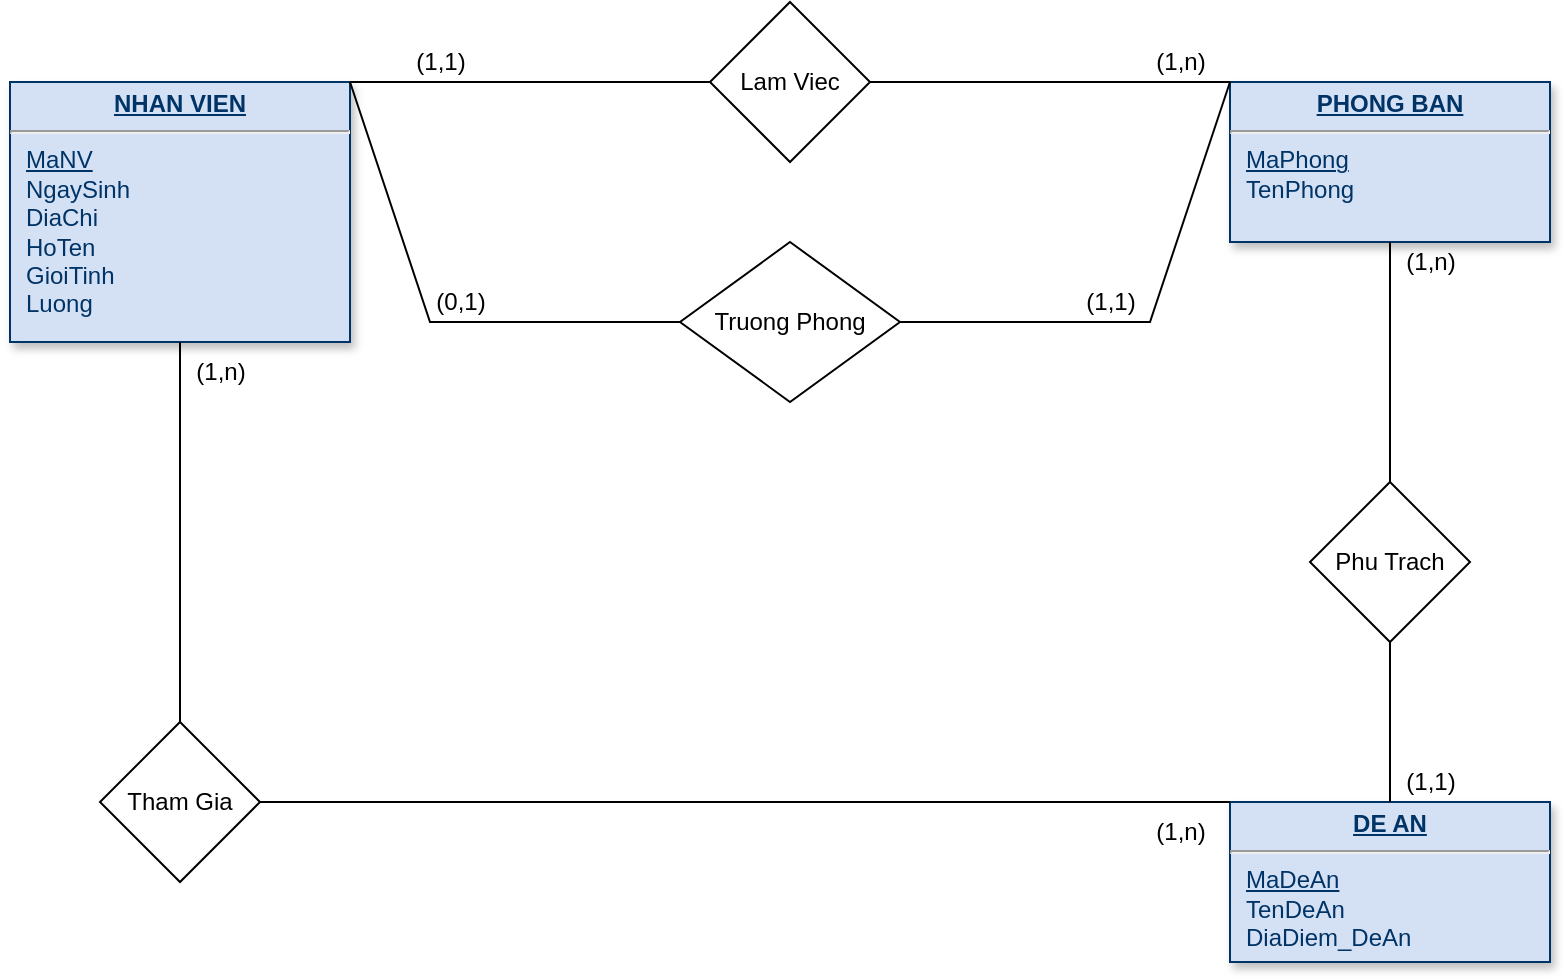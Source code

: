 <mxfile version="20.0.4" type="github">
  <diagram name="Page-1" id="efa7a0a1-bf9b-a30e-e6df-94a7791c09e9">
    <mxGraphModel dx="1480" dy="834" grid="1" gridSize="10" guides="1" tooltips="1" connect="1" arrows="1" fold="1" page="1" pageScale="1" pageWidth="826" pageHeight="1169" background="none" math="0" shadow="0">
      <root>
        <mxCell id="0" />
        <mxCell id="1" parent="0" />
        <mxCell id="25" value="&lt;p style=&quot;margin: 0px; margin-top: 4px; text-align: center; text-decoration: underline;&quot;&gt;&lt;b&gt;NHAN VIEN&lt;/b&gt;&lt;/p&gt;&lt;hr&gt;&lt;p style=&quot;margin: 0px; margin-left: 8px;&quot;&gt;&lt;u&gt;MaNV&lt;/u&gt;&lt;/p&gt;&lt;p style=&quot;margin: 0px; margin-left: 8px;&quot;&gt;NgaySinh&lt;/p&gt;&lt;p style=&quot;margin: 0px; margin-left: 8px;&quot;&gt;DiaChi&lt;/p&gt;&lt;p style=&quot;margin: 0px; margin-left: 8px;&quot;&gt;HoTen&lt;/p&gt;&lt;p style=&quot;margin: 0px; margin-left: 8px;&quot;&gt;GioiTinh&lt;/p&gt;&lt;p style=&quot;margin: 0px; margin-left: 8px;&quot;&gt;Luong&lt;/p&gt;&lt;p style=&quot;margin: 0px; margin-left: 8px;&quot;&gt;&lt;u&gt;&lt;br&gt;&lt;/u&gt;&lt;/p&gt;" style="verticalAlign=top;align=left;overflow=fill;fontSize=12;fontFamily=Helvetica;html=1;strokeColor=#003366;shadow=1;fillColor=#D4E1F5;fontColor=#003366" parent="1" vertex="1">
          <mxGeometry x="430" y="80" width="170" height="130" as="geometry" />
        </mxCell>
        <mxCell id="rpSmD89L-6ARaLD5s7zH-118" value="&lt;p style=&quot;margin: 0px; margin-top: 4px; text-align: center; text-decoration: underline;&quot;&gt;&lt;b&gt;PHONG BAN&lt;/b&gt;&lt;/p&gt;&lt;hr&gt;&lt;p style=&quot;margin: 0px; margin-left: 8px;&quot;&gt;&lt;u&gt;MaPhong&lt;/u&gt;&lt;/p&gt;&lt;p style=&quot;margin: 0px; margin-left: 8px;&quot;&gt;TenPhong&lt;/p&gt;" style="verticalAlign=top;align=left;overflow=fill;fontSize=12;fontFamily=Helvetica;html=1;strokeColor=#003366;shadow=1;fillColor=#D4E1F5;fontColor=#003366" vertex="1" parent="1">
          <mxGeometry x="1040" y="80" width="160" height="80" as="geometry" />
        </mxCell>
        <mxCell id="rpSmD89L-6ARaLD5s7zH-119" value="&lt;p style=&quot;margin: 0px; margin-top: 4px; text-align: center; text-decoration: underline;&quot;&gt;&lt;b&gt;DE AN&lt;/b&gt;&lt;/p&gt;&lt;hr&gt;&lt;p style=&quot;margin: 0px; margin-left: 8px;&quot;&gt;&lt;u&gt;MaDeAn&lt;/u&gt;&lt;/p&gt;&lt;p style=&quot;margin: 0px; margin-left: 8px;&quot;&gt;TenDeAn&lt;/p&gt;&lt;p style=&quot;margin: 0px; margin-left: 8px;&quot;&gt;DiaDiem_DeAn&lt;/p&gt;" style="verticalAlign=top;align=left;overflow=fill;fontSize=12;fontFamily=Helvetica;html=1;strokeColor=#003366;shadow=1;fillColor=#D4E1F5;fontColor=#003366" vertex="1" parent="1">
          <mxGeometry x="1040" y="440" width="160" height="80" as="geometry" />
        </mxCell>
        <mxCell id="rpSmD89L-6ARaLD5s7zH-121" value="Lam Viec" style="rhombus;whiteSpace=wrap;html=1;" vertex="1" parent="1">
          <mxGeometry x="780" y="40" width="80" height="80" as="geometry" />
        </mxCell>
        <mxCell id="rpSmD89L-6ARaLD5s7zH-124" value="Phu Trach" style="rhombus;whiteSpace=wrap;html=1;" vertex="1" parent="1">
          <mxGeometry x="1080" y="280" width="80" height="80" as="geometry" />
        </mxCell>
        <mxCell id="rpSmD89L-6ARaLD5s7zH-127" value="Tham Gia" style="rhombus;whiteSpace=wrap;html=1;" vertex="1" parent="1">
          <mxGeometry x="475" y="400" width="80" height="80" as="geometry" />
        </mxCell>
        <mxCell id="rpSmD89L-6ARaLD5s7zH-132" value="Truong Phong" style="rhombus;whiteSpace=wrap;html=1;" vertex="1" parent="1">
          <mxGeometry x="765" y="160" width="110" height="80" as="geometry" />
        </mxCell>
        <mxCell id="rpSmD89L-6ARaLD5s7zH-135" value="(1,1)" style="text;html=1;align=center;verticalAlign=middle;resizable=0;points=[];autosize=1;strokeColor=none;fillColor=none;" vertex="1" parent="1">
          <mxGeometry x="620" y="55" width="50" height="30" as="geometry" />
        </mxCell>
        <mxCell id="rpSmD89L-6ARaLD5s7zH-136" value="(1,n)" style="text;html=1;align=center;verticalAlign=middle;resizable=0;points=[];autosize=1;strokeColor=none;fillColor=none;" vertex="1" parent="1">
          <mxGeometry x="990" y="55" width="50" height="30" as="geometry" />
        </mxCell>
        <mxCell id="rpSmD89L-6ARaLD5s7zH-137" value="(0,1)" style="text;html=1;align=center;verticalAlign=middle;resizable=0;points=[];autosize=1;strokeColor=none;fillColor=none;" vertex="1" parent="1">
          <mxGeometry x="630" y="175" width="50" height="30" as="geometry" />
        </mxCell>
        <mxCell id="rpSmD89L-6ARaLD5s7zH-138" value="(1,1)" style="text;html=1;align=center;verticalAlign=middle;resizable=0;points=[];autosize=1;strokeColor=none;fillColor=none;" vertex="1" parent="1">
          <mxGeometry x="955" y="175" width="50" height="30" as="geometry" />
        </mxCell>
        <mxCell id="rpSmD89L-6ARaLD5s7zH-139" value="(1,n)" style="text;html=1;align=center;verticalAlign=middle;resizable=0;points=[];autosize=1;strokeColor=none;fillColor=none;" vertex="1" parent="1">
          <mxGeometry x="1115" y="155" width="50" height="30" as="geometry" />
        </mxCell>
        <mxCell id="rpSmD89L-6ARaLD5s7zH-140" value="" style="endArrow=none;html=1;rounded=0;exitX=1;exitY=0;exitDx=0;exitDy=0;entryX=0;entryY=0.5;entryDx=0;entryDy=0;" edge="1" parent="1" source="25" target="rpSmD89L-6ARaLD5s7zH-132">
          <mxGeometry width="50" height="50" relative="1" as="geometry">
            <mxPoint x="720" y="450" as="sourcePoint" />
            <mxPoint x="760" y="200" as="targetPoint" />
            <Array as="points">
              <mxPoint x="640" y="200" />
            </Array>
          </mxGeometry>
        </mxCell>
        <mxCell id="rpSmD89L-6ARaLD5s7zH-141" value="" style="endArrow=none;html=1;rounded=0;entryX=0;entryY=0;entryDx=0;entryDy=0;exitX=1;exitY=0.5;exitDx=0;exitDy=0;" edge="1" parent="1" source="rpSmD89L-6ARaLD5s7zH-132" target="rpSmD89L-6ARaLD5s7zH-118">
          <mxGeometry width="50" height="50" relative="1" as="geometry">
            <mxPoint x="720" y="450" as="sourcePoint" />
            <mxPoint x="770" y="400" as="targetPoint" />
            <Array as="points">
              <mxPoint x="1000" y="200" />
            </Array>
          </mxGeometry>
        </mxCell>
        <mxCell id="rpSmD89L-6ARaLD5s7zH-142" value="" style="endArrow=none;html=1;rounded=0;exitX=1;exitY=0;exitDx=0;exitDy=0;entryX=0;entryY=0.5;entryDx=0;entryDy=0;" edge="1" parent="1" source="25" target="rpSmD89L-6ARaLD5s7zH-121">
          <mxGeometry width="50" height="50" relative="1" as="geometry">
            <mxPoint x="720" y="450" as="sourcePoint" />
            <mxPoint x="770" y="400" as="targetPoint" />
          </mxGeometry>
        </mxCell>
        <mxCell id="rpSmD89L-6ARaLD5s7zH-143" value="" style="endArrow=none;html=1;rounded=0;exitX=1;exitY=0.5;exitDx=0;exitDy=0;entryX=0;entryY=0;entryDx=0;entryDy=0;" edge="1" parent="1" source="rpSmD89L-6ARaLD5s7zH-121" target="rpSmD89L-6ARaLD5s7zH-118">
          <mxGeometry width="50" height="50" relative="1" as="geometry">
            <mxPoint x="720" y="450" as="sourcePoint" />
            <mxPoint x="770" y="400" as="targetPoint" />
          </mxGeometry>
        </mxCell>
        <mxCell id="rpSmD89L-6ARaLD5s7zH-144" value="" style="endArrow=none;html=1;rounded=0;exitX=1;exitY=0.5;exitDx=0;exitDy=0;entryX=0;entryY=0;entryDx=0;entryDy=0;" edge="1" parent="1" source="rpSmD89L-6ARaLD5s7zH-127" target="rpSmD89L-6ARaLD5s7zH-119">
          <mxGeometry width="50" height="50" relative="1" as="geometry">
            <mxPoint x="720" y="450" as="sourcePoint" />
            <mxPoint x="770" y="400" as="targetPoint" />
          </mxGeometry>
        </mxCell>
        <mxCell id="rpSmD89L-6ARaLD5s7zH-145" value="" style="endArrow=none;html=1;rounded=0;exitX=0.5;exitY=1;exitDx=0;exitDy=0;entryX=0.5;entryY=0;entryDx=0;entryDy=0;" edge="1" parent="1" source="25" target="rpSmD89L-6ARaLD5s7zH-127">
          <mxGeometry width="50" height="50" relative="1" as="geometry">
            <mxPoint x="720" y="450" as="sourcePoint" />
            <mxPoint x="770" y="400" as="targetPoint" />
          </mxGeometry>
        </mxCell>
        <mxCell id="rpSmD89L-6ARaLD5s7zH-146" value="" style="endArrow=none;html=1;rounded=0;entryX=0.5;entryY=0;entryDx=0;entryDy=0;exitX=0.5;exitY=1;exitDx=0;exitDy=0;" edge="1" parent="1" source="rpSmD89L-6ARaLD5s7zH-124" target="rpSmD89L-6ARaLD5s7zH-119">
          <mxGeometry width="50" height="50" relative="1" as="geometry">
            <mxPoint x="720" y="450" as="sourcePoint" />
            <mxPoint x="770" y="400" as="targetPoint" />
          </mxGeometry>
        </mxCell>
        <mxCell id="rpSmD89L-6ARaLD5s7zH-147" value="" style="endArrow=none;html=1;rounded=0;entryX=0.5;entryY=0;entryDx=0;entryDy=0;exitX=0.5;exitY=1;exitDx=0;exitDy=0;" edge="1" parent="1" source="rpSmD89L-6ARaLD5s7zH-118" target="rpSmD89L-6ARaLD5s7zH-124">
          <mxGeometry width="50" height="50" relative="1" as="geometry">
            <mxPoint x="720" y="450" as="sourcePoint" />
            <mxPoint x="770" y="400" as="targetPoint" />
          </mxGeometry>
        </mxCell>
        <mxCell id="rpSmD89L-6ARaLD5s7zH-148" value="(1,1)" style="text;html=1;align=center;verticalAlign=middle;resizable=0;points=[];autosize=1;strokeColor=none;fillColor=none;" vertex="1" parent="1">
          <mxGeometry x="1115" y="415" width="50" height="30" as="geometry" />
        </mxCell>
        <mxCell id="rpSmD89L-6ARaLD5s7zH-151" value="(1,n)" style="text;html=1;align=center;verticalAlign=middle;resizable=0;points=[];autosize=1;strokeColor=none;fillColor=none;" vertex="1" parent="1">
          <mxGeometry x="510" y="210" width="50" height="30" as="geometry" />
        </mxCell>
        <mxCell id="rpSmD89L-6ARaLD5s7zH-152" value="(1,n)" style="text;html=1;align=center;verticalAlign=middle;resizable=0;points=[];autosize=1;strokeColor=none;fillColor=none;" vertex="1" parent="1">
          <mxGeometry x="990" y="440" width="50" height="30" as="geometry" />
        </mxCell>
      </root>
    </mxGraphModel>
  </diagram>
</mxfile>
